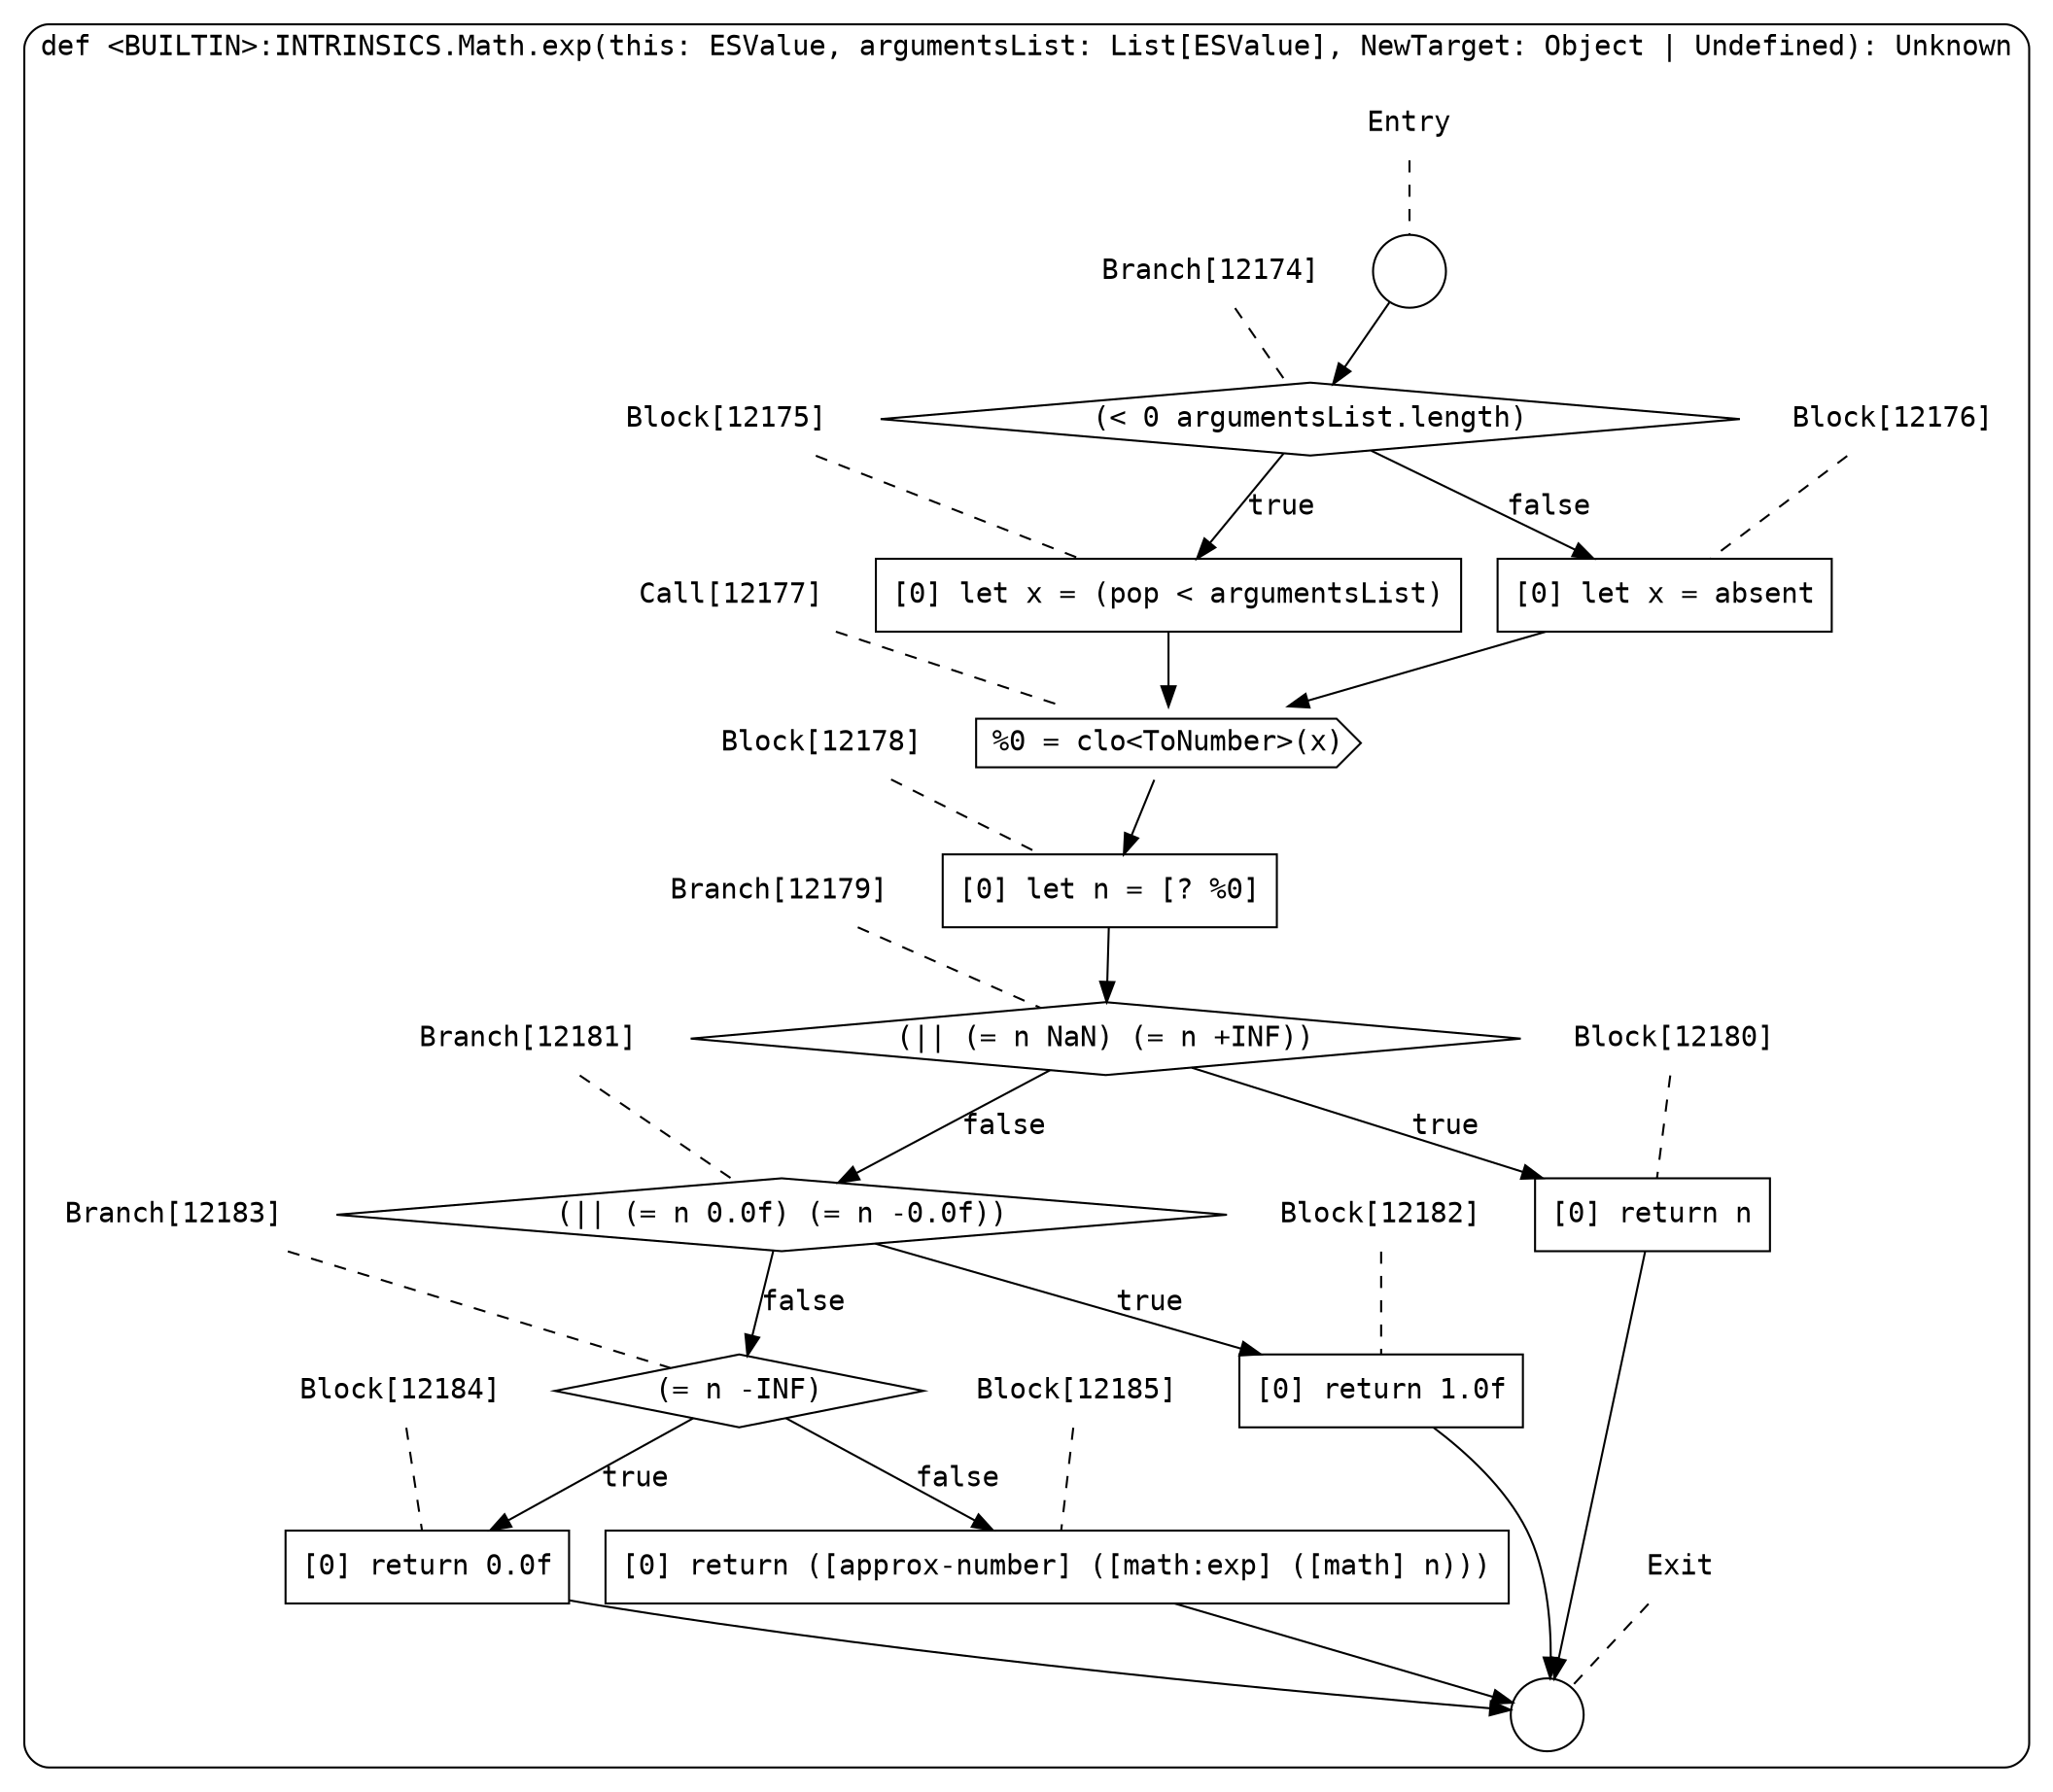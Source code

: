 digraph {
  graph [fontname = "Consolas"]
  node [fontname = "Consolas"]
  edge [fontname = "Consolas"]
  subgraph cluster2089 {
    label = "def <BUILTIN>:INTRINSICS.Math.exp(this: ESValue, argumentsList: List[ESValue], NewTarget: Object | Undefined): Unknown"
    style = rounded
    cluster2089_entry_name [shape=none, label=<<font color="black">Entry</font>>]
    cluster2089_entry_name -> cluster2089_entry [arrowhead=none, color="black", style=dashed]
    cluster2089_entry [shape=circle label=" " color="black" fillcolor="white" style=filled]
    cluster2089_entry -> node12174 [color="black"]
    cluster2089_exit_name [shape=none, label=<<font color="black">Exit</font>>]
    cluster2089_exit_name -> cluster2089_exit [arrowhead=none, color="black", style=dashed]
    cluster2089_exit [shape=circle label=" " color="black" fillcolor="white" style=filled]
    node12174_name [shape=none, label=<<font color="black">Branch[12174]</font>>]
    node12174_name -> node12174 [arrowhead=none, color="black", style=dashed]
    node12174 [shape=diamond, label=<<font color="black">(&lt; 0 argumentsList.length)</font>> color="black" fillcolor="white", style=filled]
    node12174 -> node12175 [label=<<font color="black">true</font>> color="black"]
    node12174 -> node12176 [label=<<font color="black">false</font>> color="black"]
    node12175_name [shape=none, label=<<font color="black">Block[12175]</font>>]
    node12175_name -> node12175 [arrowhead=none, color="black", style=dashed]
    node12175 [shape=box, label=<<font color="black">[0] let x = (pop &lt; argumentsList)<BR ALIGN="LEFT"/></font>> color="black" fillcolor="white", style=filled]
    node12175 -> node12177 [color="black"]
    node12176_name [shape=none, label=<<font color="black">Block[12176]</font>>]
    node12176_name -> node12176 [arrowhead=none, color="black", style=dashed]
    node12176 [shape=box, label=<<font color="black">[0] let x = absent<BR ALIGN="LEFT"/></font>> color="black" fillcolor="white", style=filled]
    node12176 -> node12177 [color="black"]
    node12177_name [shape=none, label=<<font color="black">Call[12177]</font>>]
    node12177_name -> node12177 [arrowhead=none, color="black", style=dashed]
    node12177 [shape=cds, label=<<font color="black">%0 = clo&lt;ToNumber&gt;(x)</font>> color="black" fillcolor="white", style=filled]
    node12177 -> node12178 [color="black"]
    node12178_name [shape=none, label=<<font color="black">Block[12178]</font>>]
    node12178_name -> node12178 [arrowhead=none, color="black", style=dashed]
    node12178 [shape=box, label=<<font color="black">[0] let n = [? %0]<BR ALIGN="LEFT"/></font>> color="black" fillcolor="white", style=filled]
    node12178 -> node12179 [color="black"]
    node12179_name [shape=none, label=<<font color="black">Branch[12179]</font>>]
    node12179_name -> node12179 [arrowhead=none, color="black", style=dashed]
    node12179 [shape=diamond, label=<<font color="black">(|| (= n NaN) (= n +INF))</font>> color="black" fillcolor="white", style=filled]
    node12179 -> node12180 [label=<<font color="black">true</font>> color="black"]
    node12179 -> node12181 [label=<<font color="black">false</font>> color="black"]
    node12180_name [shape=none, label=<<font color="black">Block[12180]</font>>]
    node12180_name -> node12180 [arrowhead=none, color="black", style=dashed]
    node12180 [shape=box, label=<<font color="black">[0] return n<BR ALIGN="LEFT"/></font>> color="black" fillcolor="white", style=filled]
    node12180 -> cluster2089_exit [color="black"]
    node12181_name [shape=none, label=<<font color="black">Branch[12181]</font>>]
    node12181_name -> node12181 [arrowhead=none, color="black", style=dashed]
    node12181 [shape=diamond, label=<<font color="black">(|| (= n 0.0f) (= n -0.0f))</font>> color="black" fillcolor="white", style=filled]
    node12181 -> node12182 [label=<<font color="black">true</font>> color="black"]
    node12181 -> node12183 [label=<<font color="black">false</font>> color="black"]
    node12182_name [shape=none, label=<<font color="black">Block[12182]</font>>]
    node12182_name -> node12182 [arrowhead=none, color="black", style=dashed]
    node12182 [shape=box, label=<<font color="black">[0] return 1.0f<BR ALIGN="LEFT"/></font>> color="black" fillcolor="white", style=filled]
    node12182 -> cluster2089_exit [color="black"]
    node12183_name [shape=none, label=<<font color="black">Branch[12183]</font>>]
    node12183_name -> node12183 [arrowhead=none, color="black", style=dashed]
    node12183 [shape=diamond, label=<<font color="black">(= n -INF)</font>> color="black" fillcolor="white", style=filled]
    node12183 -> node12184 [label=<<font color="black">true</font>> color="black"]
    node12183 -> node12185 [label=<<font color="black">false</font>> color="black"]
    node12184_name [shape=none, label=<<font color="black">Block[12184]</font>>]
    node12184_name -> node12184 [arrowhead=none, color="black", style=dashed]
    node12184 [shape=box, label=<<font color="black">[0] return 0.0f<BR ALIGN="LEFT"/></font>> color="black" fillcolor="white", style=filled]
    node12184 -> cluster2089_exit [color="black"]
    node12185_name [shape=none, label=<<font color="black">Block[12185]</font>>]
    node12185_name -> node12185 [arrowhead=none, color="black", style=dashed]
    node12185 [shape=box, label=<<font color="black">[0] return ([approx-number] ([math:exp] ([math] n)))<BR ALIGN="LEFT"/></font>> color="black" fillcolor="white", style=filled]
    node12185 -> cluster2089_exit [color="black"]
  }
}